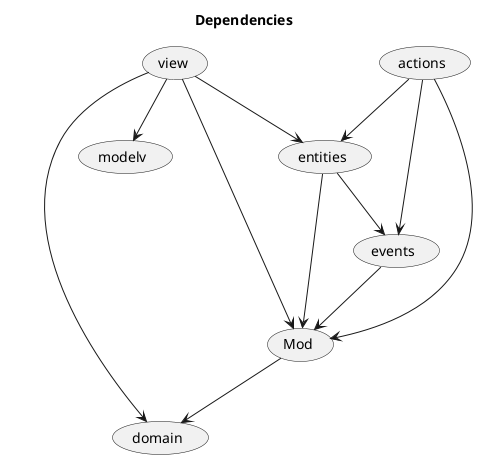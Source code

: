 @startuml
skinparam actorStyle hollow

title Dependencies
(view) --> (Mod)
(view) --> (domain)
(view) --> (entities)
(view) --> (modelv)
(actions) --> (entities)
(actions) --> (events)
(actions) --> (Mod)
(entities) --> (events)
(entities) --> (Mod)
(events) --> (Mod)
(Mod) --> (domain)
@enduml